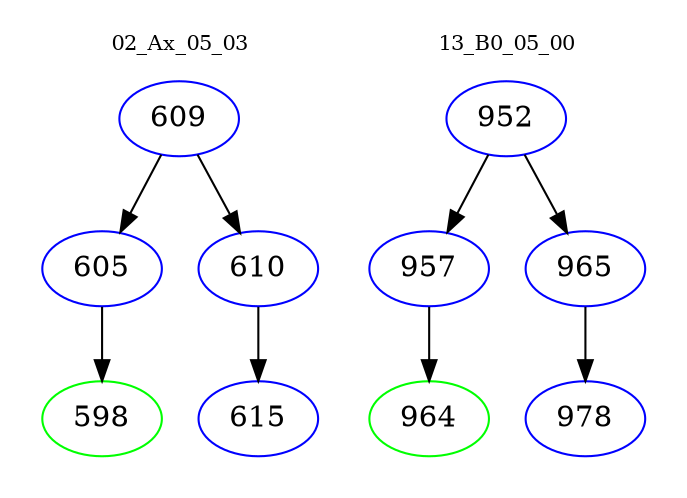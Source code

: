 digraph{
subgraph cluster_0 {
color = white
label = "02_Ax_05_03";
fontsize=10;
T0_609 [label="609", color="blue"]
T0_609 -> T0_605 [color="black"]
T0_605 [label="605", color="blue"]
T0_605 -> T0_598 [color="black"]
T0_598 [label="598", color="green"]
T0_609 -> T0_610 [color="black"]
T0_610 [label="610", color="blue"]
T0_610 -> T0_615 [color="black"]
T0_615 [label="615", color="blue"]
}
subgraph cluster_1 {
color = white
label = "13_B0_05_00";
fontsize=10;
T1_952 [label="952", color="blue"]
T1_952 -> T1_957 [color="black"]
T1_957 [label="957", color="blue"]
T1_957 -> T1_964 [color="black"]
T1_964 [label="964", color="green"]
T1_952 -> T1_965 [color="black"]
T1_965 [label="965", color="blue"]
T1_965 -> T1_978 [color="black"]
T1_978 [label="978", color="blue"]
}
}
